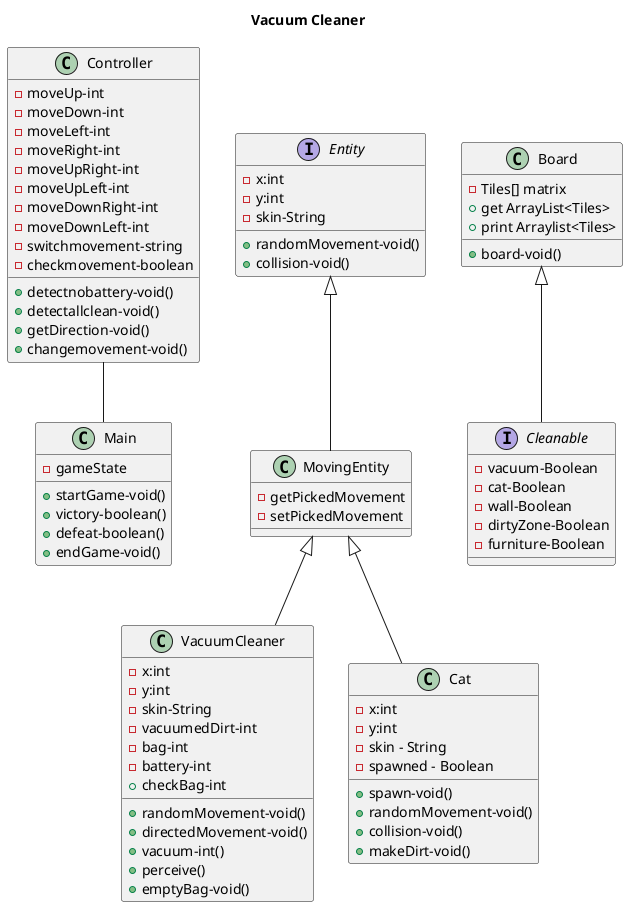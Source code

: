 @startuml
'https://plantuml.com/sequence-diagram
title Vacuum Cleaner
class Main{
		-gameState
		+startGame-void()
		+victory-boolean()
		+defeat-boolean()
		+endGame-void()
}
interface Entity{
       -x:int
       -y:int
       -skin-String
       +randomMovement-void()
       +collision-void()
}
class VacuumCleaner extends MovingEntity {
		-x:int
		-y:int
		-skin-String
		-vacuumedDirt-int
		-bag-int
		-battery-int
		+randomMovement-void()
		+directedMovement-void()
		+vacuum-int()
		+perceive()
		+checkBag-int
		+emptyBag-void()
}
class Cat extends MovingEntity{
		-x:int
		-y:int
		-skin - String
		-spawned - Boolean
		+spawn-void()
		+randomMovement-void()
		+collision-void()
        +makeDirt-void()
}
class Controller  {
		-moveUp-int
        -moveDown-int
        -moveLeft-int
        -moveRight-int
        -moveUpRight-int
        -moveUpLeft-int
        -moveDownRight-int
        -moveDownLeft-int
        -switchmovement-string
		-checkmovement-boolean
		+detectnobattery-void()
        +detectallclean-void()
        +getDirection-void()
		+changemovement-void()
}
class MovingEntity extends Entity{
	    -getPickedMovement
	    -setPickedMovement
}

class Board{
	    -Tiles[] matrix
        +board-void()
        +get ArrayList<Tiles>
        +print Arraylist<Tiles>
}
interface Cleanable extends Board{
		-vacuum-Boolean
		-cat-Boolean
		-wall-Boolean
		-dirtyZone-Boolean
		-furniture-Boolean
}




Controller -- Main

@enduml